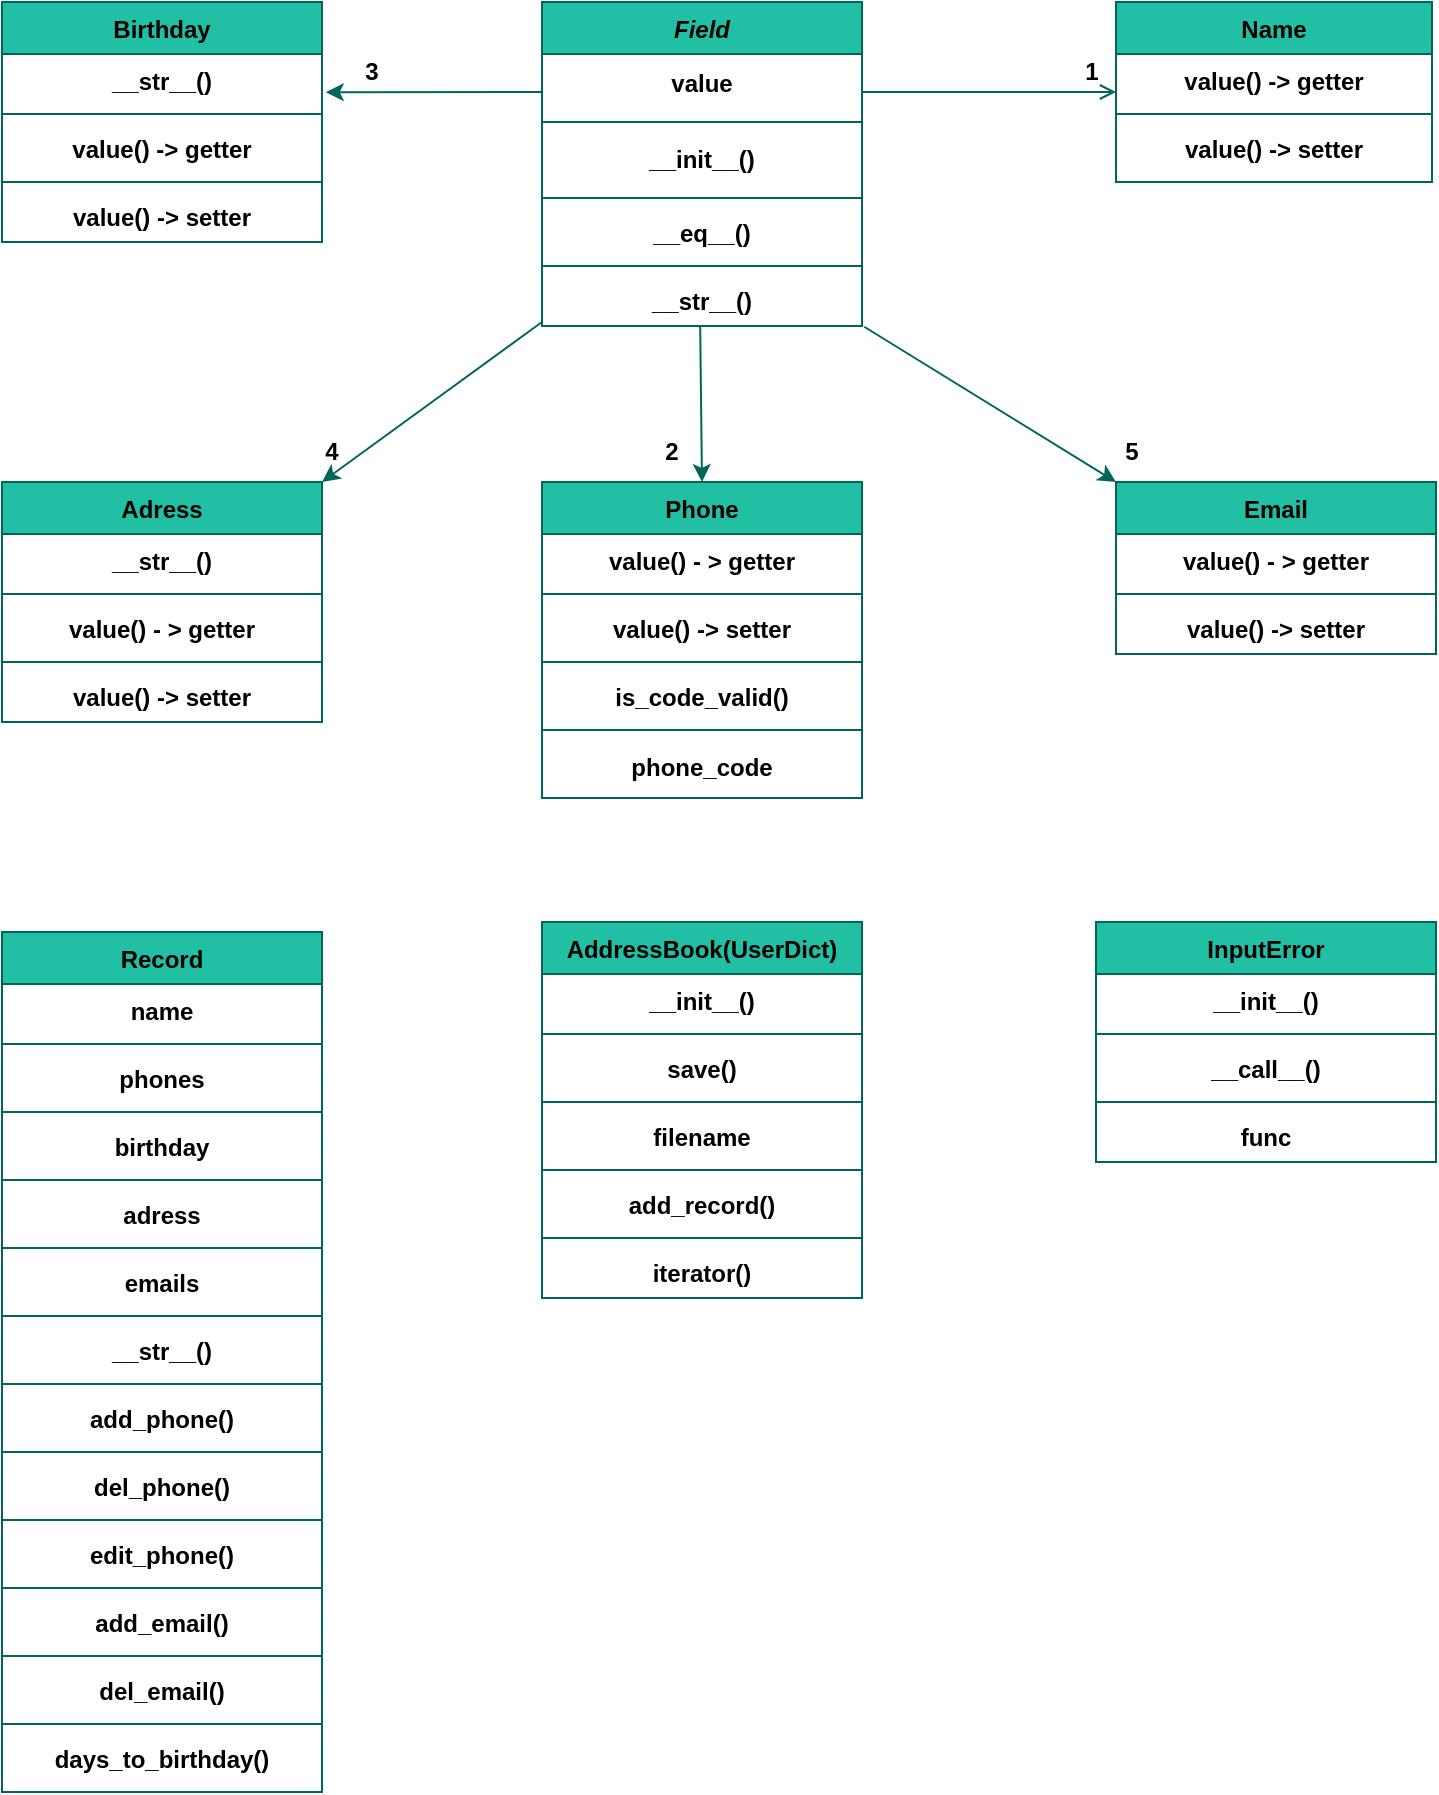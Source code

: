 <mxfile version="20.1.1" type="github" pages="2">
  <diagram id="C5RBs43oDa-KdzZeNtuy" name="adressbook">
    <mxGraphModel dx="1038" dy="579" grid="1" gridSize="10" guides="1" tooltips="1" connect="1" arrows="1" fold="1" page="1" pageScale="1" pageWidth="827" pageHeight="1169" math="0" shadow="0">
      <root>
        <mxCell id="WIyWlLk6GJQsqaUBKTNV-0" />
        <mxCell id="WIyWlLk6GJQsqaUBKTNV-1" parent="WIyWlLk6GJQsqaUBKTNV-0" />
        <mxCell id="zkfFHV4jXpPFQw0GAbJ--0" value="Field" style="swimlane;fontStyle=3;align=center;verticalAlign=top;childLayout=stackLayout;horizontal=1;startSize=26;horizontalStack=0;resizeParent=1;resizeLast=0;collapsible=1;marginBottom=0;rounded=0;shadow=0;strokeWidth=1;fillColor=#21C0A5;strokeColor=#006658;fontColor=#000000;" parent="WIyWlLk6GJQsqaUBKTNV-1" vertex="1">
          <mxGeometry x="380" y="120" width="160" height="162" as="geometry">
            <mxRectangle x="230" y="140" width="160" height="26" as="alternateBounds" />
          </mxGeometry>
        </mxCell>
        <mxCell id="pNJPkGUdPrsCtpf0vWuz-2" value="value" style="text;html=1;strokeColor=none;fillColor=none;align=center;verticalAlign=middle;whiteSpace=wrap;rounded=0;fontColor=#000000;fontStyle=1" parent="zkfFHV4jXpPFQw0GAbJ--0" vertex="1">
          <mxGeometry y="26" width="160" height="30" as="geometry" />
        </mxCell>
        <mxCell id="pNJPkGUdPrsCtpf0vWuz-9" value="" style="line;html=1;strokeWidth=1;align=left;verticalAlign=middle;spacingTop=-1;spacingLeft=3;spacingRight=3;rotatable=0;labelPosition=right;points=[];portConstraint=eastwest;fillColor=#21C0A5;strokeColor=#006658;fontColor=#000000;fontStyle=1" parent="zkfFHV4jXpPFQw0GAbJ--0" vertex="1">
          <mxGeometry y="56" width="160" height="8" as="geometry" />
        </mxCell>
        <mxCell id="pNJPkGUdPrsCtpf0vWuz-1" value="__init__()" style="text;html=1;strokeColor=none;fillColor=none;align=center;verticalAlign=middle;whiteSpace=wrap;rounded=0;fontColor=#000000;fontStyle=1" parent="zkfFHV4jXpPFQw0GAbJ--0" vertex="1">
          <mxGeometry y="64" width="160" height="30" as="geometry" />
        </mxCell>
        <mxCell id="pNJPkGUdPrsCtpf0vWuz-8" value="" style="line;html=1;strokeWidth=1;align=left;verticalAlign=middle;spacingTop=-1;spacingLeft=3;spacingRight=3;rotatable=0;labelPosition=right;points=[];portConstraint=eastwest;fillColor=#21C0A5;strokeColor=#006658;fontColor=#000000;fontStyle=1" parent="zkfFHV4jXpPFQw0GAbJ--0" vertex="1">
          <mxGeometry y="94" width="160" height="8" as="geometry" />
        </mxCell>
        <mxCell id="zkfFHV4jXpPFQw0GAbJ--3" value="__eq__()" style="text;align=center;verticalAlign=top;spacingLeft=4;spacingRight=4;overflow=hidden;rotatable=0;points=[[0,0.5],[1,0.5]];portConstraint=eastwest;rounded=0;shadow=0;html=0;fontColor=#000000;fontStyle=1" parent="zkfFHV4jXpPFQw0GAbJ--0" vertex="1">
          <mxGeometry y="102" width="160" height="26" as="geometry" />
        </mxCell>
        <mxCell id="pNJPkGUdPrsCtpf0vWuz-10" value="" style="line;html=1;strokeWidth=1;align=left;verticalAlign=middle;spacingTop=-1;spacingLeft=3;spacingRight=3;rotatable=0;labelPosition=right;points=[];portConstraint=eastwest;fillColor=#21C0A5;strokeColor=#006658;fontColor=#000000;fontStyle=1" parent="zkfFHV4jXpPFQw0GAbJ--0" vertex="1">
          <mxGeometry y="128" width="160" height="8" as="geometry" />
        </mxCell>
        <mxCell id="zkfFHV4jXpPFQw0GAbJ--1" value="__str__()" style="text;align=center;verticalAlign=top;spacingLeft=4;spacingRight=4;overflow=hidden;rotatable=0;points=[[0,0.5],[1,0.5]];portConstraint=eastwest;fontColor=#000000;fontStyle=1" parent="zkfFHV4jXpPFQw0GAbJ--0" vertex="1">
          <mxGeometry y="136" width="160" height="26" as="geometry" />
        </mxCell>
        <mxCell id="zkfFHV4jXpPFQw0GAbJ--6" value="Phone" style="swimlane;fontStyle=1;align=center;verticalAlign=top;childLayout=stackLayout;horizontal=1;startSize=26;horizontalStack=0;resizeParent=1;resizeLast=0;collapsible=1;marginBottom=0;rounded=0;shadow=0;strokeWidth=1;fillColor=#21C0A5;strokeColor=#006658;fontColor=#000000;" parent="WIyWlLk6GJQsqaUBKTNV-1" vertex="1">
          <mxGeometry x="380" y="360" width="160" height="158" as="geometry">
            <mxRectangle x="130" y="380" width="160" height="26" as="alternateBounds" />
          </mxGeometry>
        </mxCell>
        <mxCell id="zkfFHV4jXpPFQw0GAbJ--7" value="value() - &gt; getter" style="text;align=center;verticalAlign=top;spacingLeft=4;spacingRight=4;overflow=hidden;rotatable=0;points=[[0,0.5],[1,0.5]];portConstraint=eastwest;fontColor=#000000;fontStyle=1" parent="zkfFHV4jXpPFQw0GAbJ--6" vertex="1">
          <mxGeometry y="26" width="160" height="26" as="geometry" />
        </mxCell>
        <mxCell id="pNJPkGUdPrsCtpf0vWuz-11" value="" style="line;html=1;strokeWidth=1;align=left;verticalAlign=middle;spacingTop=-1;spacingLeft=3;spacingRight=3;rotatable=0;labelPosition=right;points=[];portConstraint=eastwest;fillColor=#21C0A5;strokeColor=#006658;fontColor=#000000;fontStyle=1" parent="zkfFHV4jXpPFQw0GAbJ--6" vertex="1">
          <mxGeometry y="52" width="160" height="8" as="geometry" />
        </mxCell>
        <mxCell id="zkfFHV4jXpPFQw0GAbJ--8" value="value() -&gt; setter" style="text;align=center;verticalAlign=top;spacingLeft=4;spacingRight=4;overflow=hidden;rotatable=0;points=[[0,0.5],[1,0.5]];portConstraint=eastwest;rounded=0;shadow=0;html=0;fontColor=#000000;fontStyle=1" parent="zkfFHV4jXpPFQw0GAbJ--6" vertex="1">
          <mxGeometry y="60" width="160" height="26" as="geometry" />
        </mxCell>
        <mxCell id="zkfFHV4jXpPFQw0GAbJ--9" value="" style="line;html=1;strokeWidth=1;align=left;verticalAlign=middle;spacingTop=-1;spacingLeft=3;spacingRight=3;rotatable=0;labelPosition=right;points=[];portConstraint=eastwest;fillColor=#21C0A5;strokeColor=#006658;fontColor=#000000;fontStyle=1" parent="zkfFHV4jXpPFQw0GAbJ--6" vertex="1">
          <mxGeometry y="86" width="160" height="8" as="geometry" />
        </mxCell>
        <mxCell id="pNJPkGUdPrsCtpf0vWuz-14" value="is_code_valid()" style="text;align=center;verticalAlign=top;spacingLeft=4;spacingRight=4;overflow=hidden;rotatable=0;points=[[0,0.5],[1,0.5]];portConstraint=eastwest;fontColor=#000000;fontStyle=1" parent="zkfFHV4jXpPFQw0GAbJ--6" vertex="1">
          <mxGeometry y="94" width="160" height="26" as="geometry" />
        </mxCell>
        <mxCell id="pNJPkGUdPrsCtpf0vWuz-55" value="" style="line;html=1;strokeWidth=1;align=left;verticalAlign=middle;spacingTop=-1;spacingLeft=3;spacingRight=3;rotatable=0;labelPosition=right;points=[];portConstraint=eastwest;fillColor=#21C0A5;strokeColor=#006658;fontColor=#000000;fontStyle=1" parent="zkfFHV4jXpPFQw0GAbJ--6" vertex="1">
          <mxGeometry y="120" width="160" height="8" as="geometry" />
        </mxCell>
        <mxCell id="pNJPkGUdPrsCtpf0vWuz-54" value="phone_code" style="text;html=1;strokeColor=none;fillColor=none;align=center;verticalAlign=middle;whiteSpace=wrap;rounded=0;sketch=0;fontColor=#000000;fontStyle=1" parent="zkfFHV4jXpPFQw0GAbJ--6" vertex="1">
          <mxGeometry y="128" width="160" height="30" as="geometry" />
        </mxCell>
        <mxCell id="zkfFHV4jXpPFQw0GAbJ--13" value="Birthday" style="swimlane;fontStyle=1;align=center;verticalAlign=top;childLayout=stackLayout;horizontal=1;startSize=26;horizontalStack=0;resizeParent=1;resizeLast=0;collapsible=1;marginBottom=0;rounded=0;shadow=0;strokeWidth=1;fillColor=#21C0A5;strokeColor=#006658;fontColor=#000000;" parent="WIyWlLk6GJQsqaUBKTNV-1" vertex="1">
          <mxGeometry x="110" y="120" width="160" height="120" as="geometry">
            <mxRectangle x="340" y="380" width="170" height="26" as="alternateBounds" />
          </mxGeometry>
        </mxCell>
        <mxCell id="zkfFHV4jXpPFQw0GAbJ--14" value="__str__()" style="text;align=center;verticalAlign=top;spacingLeft=4;spacingRight=4;overflow=hidden;rotatable=0;points=[[0,0.5],[1,0.5]];portConstraint=eastwest;fontColor=#000000;fontStyle=1" parent="zkfFHV4jXpPFQw0GAbJ--13" vertex="1">
          <mxGeometry y="26" width="160" height="26" as="geometry" />
        </mxCell>
        <mxCell id="zkfFHV4jXpPFQw0GAbJ--15" value="" style="line;html=1;strokeWidth=1;align=left;verticalAlign=middle;spacingTop=-1;spacingLeft=3;spacingRight=3;rotatable=0;labelPosition=right;points=[];portConstraint=eastwest;fillColor=#21C0A5;strokeColor=#006658;fontColor=#000000;fontStyle=1" parent="zkfFHV4jXpPFQw0GAbJ--13" vertex="1">
          <mxGeometry y="52" width="160" height="8" as="geometry" />
        </mxCell>
        <mxCell id="pNJPkGUdPrsCtpf0vWuz-23" value="value() -&gt; getter" style="text;align=center;verticalAlign=top;spacingLeft=4;spacingRight=4;overflow=hidden;rotatable=0;points=[[0,0.5],[1,0.5]];portConstraint=eastwest;fontColor=#000000;fontStyle=1" parent="zkfFHV4jXpPFQw0GAbJ--13" vertex="1">
          <mxGeometry y="60" width="160" height="26" as="geometry" />
        </mxCell>
        <mxCell id="pNJPkGUdPrsCtpf0vWuz-25" value="" style="line;html=1;strokeWidth=1;align=left;verticalAlign=middle;spacingTop=-1;spacingLeft=3;spacingRight=3;rotatable=0;labelPosition=right;points=[];portConstraint=eastwest;fillColor=#21C0A5;strokeColor=#006658;fontColor=#000000;fontStyle=1" parent="zkfFHV4jXpPFQw0GAbJ--13" vertex="1">
          <mxGeometry y="86" width="160" height="8" as="geometry" />
        </mxCell>
        <mxCell id="pNJPkGUdPrsCtpf0vWuz-24" value="value() -&gt; setter" style="text;align=center;verticalAlign=top;spacingLeft=4;spacingRight=4;overflow=hidden;rotatable=0;points=[[0,0.5],[1,0.5]];portConstraint=eastwest;fontColor=#000000;fontStyle=1" parent="zkfFHV4jXpPFQw0GAbJ--13" vertex="1">
          <mxGeometry y="94" width="160" height="26" as="geometry" />
        </mxCell>
        <mxCell id="zkfFHV4jXpPFQw0GAbJ--17" value="Name" style="swimlane;fontStyle=1;align=center;verticalAlign=top;childLayout=stackLayout;horizontal=1;startSize=26;horizontalStack=0;resizeParent=1;resizeLast=0;collapsible=1;marginBottom=0;rounded=0;shadow=0;strokeWidth=1;fillColor=#21C0A5;strokeColor=#006658;fontColor=#000000;" parent="WIyWlLk6GJQsqaUBKTNV-1" vertex="1">
          <mxGeometry x="667" y="120" width="158" height="90" as="geometry">
            <mxRectangle x="550" y="140" width="160" height="26" as="alternateBounds" />
          </mxGeometry>
        </mxCell>
        <mxCell id="zkfFHV4jXpPFQw0GAbJ--18" value="value() -&gt; getter" style="text;align=center;verticalAlign=top;spacingLeft=4;spacingRight=4;overflow=hidden;rotatable=0;points=[[0,0.5],[1,0.5]];portConstraint=eastwest;fontColor=#000000;fontStyle=1" parent="zkfFHV4jXpPFQw0GAbJ--17" vertex="1">
          <mxGeometry y="26" width="158" height="26" as="geometry" />
        </mxCell>
        <mxCell id="zkfFHV4jXpPFQw0GAbJ--23" value="" style="line;html=1;strokeWidth=1;align=left;verticalAlign=middle;spacingTop=-1;spacingLeft=3;spacingRight=3;rotatable=0;labelPosition=right;points=[];portConstraint=eastwest;fillColor=#21C0A5;strokeColor=#006658;fontColor=#000000;fontStyle=1" parent="zkfFHV4jXpPFQw0GAbJ--17" vertex="1">
          <mxGeometry y="52" width="158" height="8" as="geometry" />
        </mxCell>
        <mxCell id="zkfFHV4jXpPFQw0GAbJ--19" value="value() -&gt; setter" style="text;align=center;verticalAlign=top;spacingLeft=4;spacingRight=4;overflow=hidden;rotatable=0;points=[[0,0.5],[1,0.5]];portConstraint=eastwest;rounded=0;shadow=0;html=0;fontColor=#000000;fontStyle=1" parent="zkfFHV4jXpPFQw0GAbJ--17" vertex="1">
          <mxGeometry y="60" width="158" height="26" as="geometry" />
        </mxCell>
        <mxCell id="zkfFHV4jXpPFQw0GAbJ--26" value="" style="endArrow=open;shadow=0;strokeWidth=1;rounded=0;endFill=1;edgeStyle=elbowEdgeStyle;elbow=vertical;strokeColor=#006658;fontColor=#000000;fontStyle=1" parent="WIyWlLk6GJQsqaUBKTNV-1" source="zkfFHV4jXpPFQw0GAbJ--0" target="zkfFHV4jXpPFQw0GAbJ--17" edge="1">
          <mxGeometry x="0.5" y="41" relative="1" as="geometry">
            <mxPoint x="380" y="192" as="sourcePoint" />
            <mxPoint x="540" y="192" as="targetPoint" />
            <mxPoint x="-40" y="32" as="offset" />
          </mxGeometry>
        </mxCell>
        <mxCell id="zkfFHV4jXpPFQw0GAbJ--27" value="" style="resizable=0;align=left;verticalAlign=bottom;labelBackgroundColor=none;fontSize=12;fillColor=#21C0A5;strokeColor=#006658;fontColor=#000000;fontStyle=1" parent="zkfFHV4jXpPFQw0GAbJ--26" connectable="0" vertex="1">
          <mxGeometry x="-1" relative="1" as="geometry">
            <mxPoint y="4" as="offset" />
          </mxGeometry>
        </mxCell>
        <mxCell id="pNJPkGUdPrsCtpf0vWuz-12" value="2" style="text;html=1;strokeColor=none;fillColor=none;align=center;verticalAlign=middle;whiteSpace=wrap;rounded=0;fontColor=#000000;fontStyle=1" parent="WIyWlLk6GJQsqaUBKTNV-1" vertex="1">
          <mxGeometry x="440" y="340" width="10" height="10" as="geometry" />
        </mxCell>
        <mxCell id="pNJPkGUdPrsCtpf0vWuz-13" value="1" style="text;html=1;strokeColor=none;fillColor=none;align=center;verticalAlign=middle;whiteSpace=wrap;rounded=0;fontColor=#000000;fontStyle=1" parent="WIyWlLk6GJQsqaUBKTNV-1" vertex="1">
          <mxGeometry x="650" y="150" width="10" height="10" as="geometry" />
        </mxCell>
        <mxCell id="pNJPkGUdPrsCtpf0vWuz-27" value="" style="endArrow=classic;html=1;rounded=0;entryX=1.012;entryY=0.734;entryDx=0;entryDy=0;entryPerimeter=0;strokeColor=#006658;fontColor=#000000;fontStyle=1" parent="WIyWlLk6GJQsqaUBKTNV-1" target="zkfFHV4jXpPFQw0GAbJ--14" edge="1">
          <mxGeometry width="50" height="50" relative="1" as="geometry">
            <mxPoint x="380" y="165" as="sourcePoint" />
            <mxPoint x="334" y="164.63" as="targetPoint" />
          </mxGeometry>
        </mxCell>
        <mxCell id="pNJPkGUdPrsCtpf0vWuz-28" value="3" style="text;html=1;strokeColor=none;fillColor=none;align=center;verticalAlign=middle;whiteSpace=wrap;rounded=0;fontColor=#000000;fontStyle=1" parent="WIyWlLk6GJQsqaUBKTNV-1" vertex="1">
          <mxGeometry x="290" y="150" width="10" height="10" as="geometry" />
        </mxCell>
        <mxCell id="pNJPkGUdPrsCtpf0vWuz-31" value="" style="endArrow=classic;html=1;rounded=0;strokeColor=#006658;fontColor=#000000;entryX=1;entryY=0;entryDx=0;entryDy=0;fontStyle=1" parent="WIyWlLk6GJQsqaUBKTNV-1" target="pNJPkGUdPrsCtpf0vWuz-32" edge="1">
          <mxGeometry width="50" height="50" relative="1" as="geometry">
            <mxPoint x="380" y="280" as="sourcePoint" />
            <mxPoint x="300" y="360" as="targetPoint" />
          </mxGeometry>
        </mxCell>
        <mxCell id="pNJPkGUdPrsCtpf0vWuz-32" value="Adress" style="swimlane;fontStyle=1;align=center;verticalAlign=top;childLayout=stackLayout;horizontal=1;startSize=26;horizontalStack=0;resizeParent=1;resizeLast=0;collapsible=1;marginBottom=0;rounded=0;shadow=0;strokeWidth=1;fillColor=#21C0A5;strokeColor=#006658;fontColor=#000000;" parent="WIyWlLk6GJQsqaUBKTNV-1" vertex="1">
          <mxGeometry x="110" y="360" width="160" height="120" as="geometry">
            <mxRectangle x="130" y="380" width="160" height="26" as="alternateBounds" />
          </mxGeometry>
        </mxCell>
        <mxCell id="pNJPkGUdPrsCtpf0vWuz-36" value="__str__()" style="text;align=center;verticalAlign=top;spacingLeft=4;spacingRight=4;overflow=hidden;rotatable=0;points=[[0,0.5],[1,0.5]];portConstraint=eastwest;fontColor=#000000;fontStyle=1" parent="pNJPkGUdPrsCtpf0vWuz-32" vertex="1">
          <mxGeometry y="26" width="160" height="26" as="geometry" />
        </mxCell>
        <mxCell id="pNJPkGUdPrsCtpf0vWuz-38" value="" style="line;html=1;strokeWidth=1;align=left;verticalAlign=middle;spacingTop=-1;spacingLeft=3;spacingRight=3;rotatable=0;labelPosition=right;points=[];portConstraint=eastwest;fillColor=#21C0A5;strokeColor=#006658;fontColor=#000000;fontStyle=1" parent="pNJPkGUdPrsCtpf0vWuz-32" vertex="1">
          <mxGeometry y="52" width="160" height="8" as="geometry" />
        </mxCell>
        <mxCell id="pNJPkGUdPrsCtpf0vWuz-33" value="value() - &gt; getter" style="text;align=center;verticalAlign=top;spacingLeft=4;spacingRight=4;overflow=hidden;rotatable=0;points=[[0,0.5],[1,0.5]];portConstraint=eastwest;fontColor=#000000;fontStyle=1" parent="pNJPkGUdPrsCtpf0vWuz-32" vertex="1">
          <mxGeometry y="60" width="160" height="26" as="geometry" />
        </mxCell>
        <mxCell id="pNJPkGUdPrsCtpf0vWuz-35" value="" style="line;html=1;strokeWidth=1;align=left;verticalAlign=middle;spacingTop=-1;spacingLeft=3;spacingRight=3;rotatable=0;labelPosition=right;points=[];portConstraint=eastwest;fillColor=#21C0A5;strokeColor=#006658;fontColor=#000000;fontStyle=1" parent="pNJPkGUdPrsCtpf0vWuz-32" vertex="1">
          <mxGeometry y="86" width="160" height="8" as="geometry" />
        </mxCell>
        <mxCell id="pNJPkGUdPrsCtpf0vWuz-34" value="value() -&gt; setter" style="text;align=center;verticalAlign=top;spacingLeft=4;spacingRight=4;overflow=hidden;rotatable=0;points=[[0,0.5],[1,0.5]];portConstraint=eastwest;rounded=0;shadow=0;html=0;fontColor=#000000;fontStyle=1" parent="pNJPkGUdPrsCtpf0vWuz-32" vertex="1">
          <mxGeometry y="94" width="160" height="26" as="geometry" />
        </mxCell>
        <mxCell id="pNJPkGUdPrsCtpf0vWuz-39" value="Email" style="swimlane;fontStyle=1;align=center;verticalAlign=top;childLayout=stackLayout;horizontal=1;startSize=26;horizontalStack=0;resizeParent=1;resizeLast=0;collapsible=1;marginBottom=0;rounded=0;shadow=0;strokeWidth=1;fillColor=#21C0A5;strokeColor=#006658;fontColor=#000000;" parent="WIyWlLk6GJQsqaUBKTNV-1" vertex="1">
          <mxGeometry x="667" y="360" width="160" height="86" as="geometry">
            <mxRectangle x="130" y="380" width="160" height="26" as="alternateBounds" />
          </mxGeometry>
        </mxCell>
        <mxCell id="pNJPkGUdPrsCtpf0vWuz-40" value="value() - &gt; getter" style="text;align=center;verticalAlign=top;spacingLeft=4;spacingRight=4;overflow=hidden;rotatable=0;points=[[0,0.5],[1,0.5]];portConstraint=eastwest;fontColor=#000000;fontStyle=1" parent="pNJPkGUdPrsCtpf0vWuz-39" vertex="1">
          <mxGeometry y="26" width="160" height="26" as="geometry" />
        </mxCell>
        <mxCell id="pNJPkGUdPrsCtpf0vWuz-42" value="" style="line;html=1;strokeWidth=1;align=left;verticalAlign=middle;spacingTop=-1;spacingLeft=3;spacingRight=3;rotatable=0;labelPosition=right;points=[];portConstraint=eastwest;fillColor=#21C0A5;strokeColor=#006658;fontColor=#000000;fontStyle=1" parent="pNJPkGUdPrsCtpf0vWuz-39" vertex="1">
          <mxGeometry y="52" width="160" height="8" as="geometry" />
        </mxCell>
        <mxCell id="pNJPkGUdPrsCtpf0vWuz-41" value="value() -&gt; setter" style="text;align=center;verticalAlign=top;spacingLeft=4;spacingRight=4;overflow=hidden;rotatable=0;points=[[0,0.5],[1,0.5]];portConstraint=eastwest;rounded=0;shadow=0;html=0;fontColor=#000000;fontStyle=1" parent="pNJPkGUdPrsCtpf0vWuz-39" vertex="1">
          <mxGeometry y="60" width="160" height="26" as="geometry" />
        </mxCell>
        <mxCell id="pNJPkGUdPrsCtpf0vWuz-45" value="" style="endArrow=classic;html=1;rounded=0;entryX=0;entryY=0;entryDx=0;entryDy=0;strokeColor=#006658;fontColor=#000000;exitX=1.007;exitY=1.014;exitDx=0;exitDy=0;exitPerimeter=0;fontStyle=1" parent="WIyWlLk6GJQsqaUBKTNV-1" source="zkfFHV4jXpPFQw0GAbJ--1" target="pNJPkGUdPrsCtpf0vWuz-39" edge="1">
          <mxGeometry width="50" height="50" relative="1" as="geometry">
            <mxPoint x="574" y="280" as="sourcePoint" />
            <mxPoint x="634" y="360" as="targetPoint" />
            <Array as="points" />
          </mxGeometry>
        </mxCell>
        <mxCell id="pNJPkGUdPrsCtpf0vWuz-46" value="4" style="text;html=1;strokeColor=none;fillColor=none;align=center;verticalAlign=middle;whiteSpace=wrap;rounded=0;fontColor=#000000;fontStyle=1" parent="WIyWlLk6GJQsqaUBKTNV-1" vertex="1">
          <mxGeometry x="270" y="340" width="10" height="10" as="geometry" />
        </mxCell>
        <mxCell id="pNJPkGUdPrsCtpf0vWuz-47" value="5" style="text;html=1;strokeColor=none;fillColor=none;align=center;verticalAlign=middle;whiteSpace=wrap;rounded=0;fontColor=#000000;fontStyle=1" parent="WIyWlLk6GJQsqaUBKTNV-1" vertex="1">
          <mxGeometry x="670" y="340" width="10" height="10" as="geometry" />
        </mxCell>
        <mxCell id="pNJPkGUdPrsCtpf0vWuz-52" value="" style="endArrow=classic;html=1;rounded=1;sketch=0;fontColor=#000000;strokeColor=#006658;fillColor=#21C0A5;curved=0;entryX=0.5;entryY=0;entryDx=0;entryDy=0;fontStyle=1" parent="WIyWlLk6GJQsqaUBKTNV-1" target="zkfFHV4jXpPFQw0GAbJ--6" edge="1">
          <mxGeometry width="50" height="50" relative="1" as="geometry">
            <mxPoint x="459.09" y="282" as="sourcePoint" />
            <mxPoint x="459.09" y="353.455" as="targetPoint" />
          </mxGeometry>
        </mxCell>
        <mxCell id="pNJPkGUdPrsCtpf0vWuz-56" value="Record" style="swimlane;fontStyle=1;align=center;verticalAlign=top;childLayout=stackLayout;horizontal=1;startSize=26;horizontalStack=0;resizeParent=1;resizeLast=0;collapsible=1;marginBottom=0;rounded=0;shadow=0;strokeWidth=1;fillColor=#21C0A5;strokeColor=#006658;fontColor=#000000;" parent="WIyWlLk6GJQsqaUBKTNV-1" vertex="1">
          <mxGeometry x="110" y="585" width="160" height="430" as="geometry">
            <mxRectangle x="130" y="380" width="160" height="26" as="alternateBounds" />
          </mxGeometry>
        </mxCell>
        <mxCell id="pNJPkGUdPrsCtpf0vWuz-57" value="name" style="text;align=center;verticalAlign=top;spacingLeft=4;spacingRight=4;overflow=hidden;rotatable=0;points=[[0,0.5],[1,0.5]];portConstraint=eastwest;fontColor=#000000;fontStyle=1" parent="pNJPkGUdPrsCtpf0vWuz-56" vertex="1">
          <mxGeometry y="26" width="160" height="26" as="geometry" />
        </mxCell>
        <mxCell id="pNJPkGUdPrsCtpf0vWuz-64" value="" style="line;html=1;strokeWidth=1;align=left;verticalAlign=middle;spacingTop=-1;spacingLeft=3;spacingRight=3;rotatable=0;labelPosition=right;points=[];portConstraint=eastwest;fillColor=#21C0A5;strokeColor=#006658;fontColor=#000000;fontStyle=1" parent="pNJPkGUdPrsCtpf0vWuz-56" vertex="1">
          <mxGeometry y="52" width="160" height="8" as="geometry" />
        </mxCell>
        <mxCell id="pNJPkGUdPrsCtpf0vWuz-58" value="phones" style="text;align=center;verticalAlign=top;spacingLeft=4;spacingRight=4;overflow=hidden;rotatable=0;points=[[0,0.5],[1,0.5]];portConstraint=eastwest;rounded=0;shadow=0;html=0;fontColor=#000000;fontStyle=1" parent="pNJPkGUdPrsCtpf0vWuz-56" vertex="1">
          <mxGeometry y="60" width="160" height="26" as="geometry" />
        </mxCell>
        <mxCell id="pNJPkGUdPrsCtpf0vWuz-59" value="" style="line;html=1;strokeWidth=1;align=left;verticalAlign=middle;spacingTop=-1;spacingLeft=3;spacingRight=3;rotatable=0;labelPosition=right;points=[];portConstraint=eastwest;fillColor=#21C0A5;strokeColor=#006658;fontColor=#000000;fontStyle=1" parent="pNJPkGUdPrsCtpf0vWuz-56" vertex="1">
          <mxGeometry y="86" width="160" height="8" as="geometry" />
        </mxCell>
        <mxCell id="pNJPkGUdPrsCtpf0vWuz-60" value="birthday" style="text;align=center;verticalAlign=top;spacingLeft=4;spacingRight=4;overflow=hidden;rotatable=0;points=[[0,0.5],[1,0.5]];portConstraint=eastwest;fontColor=#000000;fontStyle=1" parent="pNJPkGUdPrsCtpf0vWuz-56" vertex="1">
          <mxGeometry y="94" width="160" height="26" as="geometry" />
        </mxCell>
        <mxCell id="pNJPkGUdPrsCtpf0vWuz-65" value="" style="line;html=1;strokeWidth=1;align=left;verticalAlign=middle;spacingTop=-1;spacingLeft=3;spacingRight=3;rotatable=0;labelPosition=right;points=[];portConstraint=eastwest;fillColor=#21C0A5;strokeColor=#006658;fontColor=#000000;fontStyle=1" parent="pNJPkGUdPrsCtpf0vWuz-56" vertex="1">
          <mxGeometry y="120" width="160" height="8" as="geometry" />
        </mxCell>
        <mxCell id="pNJPkGUdPrsCtpf0vWuz-61" value="adress" style="text;align=center;verticalAlign=top;spacingLeft=4;spacingRight=4;overflow=hidden;rotatable=0;points=[[0,0.5],[1,0.5]];portConstraint=eastwest;fontColor=#000000;fontStyle=1" parent="pNJPkGUdPrsCtpf0vWuz-56" vertex="1">
          <mxGeometry y="128" width="160" height="26" as="geometry" />
        </mxCell>
        <mxCell id="pNJPkGUdPrsCtpf0vWuz-66" value="" style="line;html=1;strokeWidth=1;align=left;verticalAlign=middle;spacingTop=-1;spacingLeft=3;spacingRight=3;rotatable=0;labelPosition=right;points=[];portConstraint=eastwest;fillColor=#21C0A5;strokeColor=#006658;fontColor=#000000;fontStyle=1" parent="pNJPkGUdPrsCtpf0vWuz-56" vertex="1">
          <mxGeometry y="154" width="160" height="8" as="geometry" />
        </mxCell>
        <mxCell id="pNJPkGUdPrsCtpf0vWuz-63" value="emails" style="text;align=center;verticalAlign=top;spacingLeft=4;spacingRight=4;overflow=hidden;rotatable=0;points=[[0,0.5],[1,0.5]];portConstraint=eastwest;fontColor=#000000;fontStyle=1" parent="pNJPkGUdPrsCtpf0vWuz-56" vertex="1">
          <mxGeometry y="162" width="160" height="26" as="geometry" />
        </mxCell>
        <mxCell id="pNJPkGUdPrsCtpf0vWuz-75" value="" style="line;html=1;strokeWidth=1;align=left;verticalAlign=middle;spacingTop=-1;spacingLeft=3;spacingRight=3;rotatable=0;labelPosition=right;points=[];portConstraint=eastwest;fillColor=#21C0A5;strokeColor=#006658;fontColor=#000000;fontStyle=1" parent="pNJPkGUdPrsCtpf0vWuz-56" vertex="1">
          <mxGeometry y="188" width="160" height="8" as="geometry" />
        </mxCell>
        <mxCell id="pNJPkGUdPrsCtpf0vWuz-68" value="__str__()" style="text;align=center;verticalAlign=top;spacingLeft=4;spacingRight=4;overflow=hidden;rotatable=0;points=[[0,0.5],[1,0.5]];portConstraint=eastwest;fontColor=#000000;fontStyle=1" parent="pNJPkGUdPrsCtpf0vWuz-56" vertex="1">
          <mxGeometry y="196" width="160" height="26" as="geometry" />
        </mxCell>
        <mxCell id="pNJPkGUdPrsCtpf0vWuz-76" value="" style="line;html=1;strokeWidth=1;align=left;verticalAlign=middle;spacingTop=-1;spacingLeft=3;spacingRight=3;rotatable=0;labelPosition=right;points=[];portConstraint=eastwest;fillColor=#21C0A5;strokeColor=#006658;fontColor=#000000;fontStyle=1" parent="pNJPkGUdPrsCtpf0vWuz-56" vertex="1">
          <mxGeometry y="222" width="160" height="8" as="geometry" />
        </mxCell>
        <mxCell id="pNJPkGUdPrsCtpf0vWuz-67" value="add_phone()" style="text;align=center;verticalAlign=top;spacingLeft=4;spacingRight=4;overflow=hidden;rotatable=0;points=[[0,0.5],[1,0.5]];portConstraint=eastwest;fontColor=#000000;fontStyle=1" parent="pNJPkGUdPrsCtpf0vWuz-56" vertex="1">
          <mxGeometry y="230" width="160" height="26" as="geometry" />
        </mxCell>
        <mxCell id="pNJPkGUdPrsCtpf0vWuz-77" value="" style="line;html=1;strokeWidth=1;align=left;verticalAlign=middle;spacingTop=-1;spacingLeft=3;spacingRight=3;rotatable=0;labelPosition=right;points=[];portConstraint=eastwest;fillColor=#21C0A5;strokeColor=#006658;fontColor=#000000;fontStyle=1" parent="pNJPkGUdPrsCtpf0vWuz-56" vertex="1">
          <mxGeometry y="256" width="160" height="8" as="geometry" />
        </mxCell>
        <mxCell id="pNJPkGUdPrsCtpf0vWuz-70" value="del_phone()" style="text;align=center;verticalAlign=top;spacingLeft=4;spacingRight=4;overflow=hidden;rotatable=0;points=[[0,0.5],[1,0.5]];portConstraint=eastwest;fontColor=#000000;fontStyle=1" parent="pNJPkGUdPrsCtpf0vWuz-56" vertex="1">
          <mxGeometry y="264" width="160" height="26" as="geometry" />
        </mxCell>
        <mxCell id="pNJPkGUdPrsCtpf0vWuz-78" value="" style="line;html=1;strokeWidth=1;align=left;verticalAlign=middle;spacingTop=-1;spacingLeft=3;spacingRight=3;rotatable=0;labelPosition=right;points=[];portConstraint=eastwest;fillColor=#21C0A5;strokeColor=#006658;fontColor=#000000;fontStyle=1" parent="pNJPkGUdPrsCtpf0vWuz-56" vertex="1">
          <mxGeometry y="290" width="160" height="8" as="geometry" />
        </mxCell>
        <mxCell id="pNJPkGUdPrsCtpf0vWuz-69" value="edit_phone()" style="text;align=center;verticalAlign=top;spacingLeft=4;spacingRight=4;overflow=hidden;rotatable=0;points=[[0,0.5],[1,0.5]];portConstraint=eastwest;fontColor=#000000;fontStyle=1" parent="pNJPkGUdPrsCtpf0vWuz-56" vertex="1">
          <mxGeometry y="298" width="160" height="26" as="geometry" />
        </mxCell>
        <mxCell id="pNJPkGUdPrsCtpf0vWuz-79" value="" style="line;html=1;strokeWidth=1;align=left;verticalAlign=middle;spacingTop=-1;spacingLeft=3;spacingRight=3;rotatable=0;labelPosition=right;points=[];portConstraint=eastwest;fillColor=#21C0A5;strokeColor=#006658;fontColor=#000000;fontStyle=1" parent="pNJPkGUdPrsCtpf0vWuz-56" vertex="1">
          <mxGeometry y="324" width="160" height="8" as="geometry" />
        </mxCell>
        <mxCell id="pNJPkGUdPrsCtpf0vWuz-71" value="add_email()" style="text;align=center;verticalAlign=top;spacingLeft=4;spacingRight=4;overflow=hidden;rotatable=0;points=[[0,0.5],[1,0.5]];portConstraint=eastwest;fontColor=#000000;fontStyle=1" parent="pNJPkGUdPrsCtpf0vWuz-56" vertex="1">
          <mxGeometry y="332" width="160" height="26" as="geometry" />
        </mxCell>
        <mxCell id="pNJPkGUdPrsCtpf0vWuz-80" value="" style="line;html=1;strokeWidth=1;align=left;verticalAlign=middle;spacingTop=-1;spacingLeft=3;spacingRight=3;rotatable=0;labelPosition=right;points=[];portConstraint=eastwest;fillColor=#21C0A5;strokeColor=#006658;fontColor=#000000;fontStyle=1" parent="pNJPkGUdPrsCtpf0vWuz-56" vertex="1">
          <mxGeometry y="358" width="160" height="8" as="geometry" />
        </mxCell>
        <mxCell id="pNJPkGUdPrsCtpf0vWuz-72" value="del_email()" style="text;align=center;verticalAlign=top;spacingLeft=4;spacingRight=4;overflow=hidden;rotatable=0;points=[[0,0.5],[1,0.5]];portConstraint=eastwest;fontColor=#000000;fontStyle=1" parent="pNJPkGUdPrsCtpf0vWuz-56" vertex="1">
          <mxGeometry y="366" width="160" height="26" as="geometry" />
        </mxCell>
        <mxCell id="pNJPkGUdPrsCtpf0vWuz-81" value="" style="line;html=1;strokeWidth=1;align=left;verticalAlign=middle;spacingTop=-1;spacingLeft=3;spacingRight=3;rotatable=0;labelPosition=right;points=[];portConstraint=eastwest;fillColor=#21C0A5;strokeColor=#006658;fontColor=#000000;fontStyle=1" parent="pNJPkGUdPrsCtpf0vWuz-56" vertex="1">
          <mxGeometry y="392" width="160" height="8" as="geometry" />
        </mxCell>
        <mxCell id="pNJPkGUdPrsCtpf0vWuz-74" value="days_to_birthday()" style="text;align=center;verticalAlign=top;spacingLeft=4;spacingRight=4;overflow=hidden;rotatable=0;points=[[0,0.5],[1,0.5]];portConstraint=eastwest;fontColor=#000000;fontStyle=1" parent="pNJPkGUdPrsCtpf0vWuz-56" vertex="1">
          <mxGeometry y="400" width="160" height="26" as="geometry" />
        </mxCell>
        <mxCell id="pNJPkGUdPrsCtpf0vWuz-82" value="AddressBook(UserDict)" style="swimlane;fontStyle=1;align=center;verticalAlign=top;childLayout=stackLayout;horizontal=1;startSize=26;horizontalStack=0;resizeParent=1;resizeLast=0;collapsible=1;marginBottom=0;rounded=0;shadow=0;strokeWidth=1;fillColor=#21C0A5;strokeColor=#006658;fontColor=#000000;" parent="WIyWlLk6GJQsqaUBKTNV-1" vertex="1">
          <mxGeometry x="380" y="580" width="160" height="188" as="geometry">
            <mxRectangle x="130" y="380" width="160" height="26" as="alternateBounds" />
          </mxGeometry>
        </mxCell>
        <mxCell id="pNJPkGUdPrsCtpf0vWuz-83" value="__init__()" style="text;align=center;verticalAlign=top;spacingLeft=4;spacingRight=4;overflow=hidden;rotatable=0;points=[[0,0.5],[1,0.5]];portConstraint=eastwest;fontColor=#000000;fontStyle=1" parent="pNJPkGUdPrsCtpf0vWuz-82" vertex="1">
          <mxGeometry y="26" width="160" height="26" as="geometry" />
        </mxCell>
        <mxCell id="pNJPkGUdPrsCtpf0vWuz-89" value="" style="line;html=1;strokeWidth=1;align=left;verticalAlign=middle;spacingTop=-1;spacingLeft=3;spacingRight=3;rotatable=0;labelPosition=right;points=[];portConstraint=eastwest;fillColor=#21C0A5;strokeColor=#006658;fontColor=#000000;fontStyle=1" parent="pNJPkGUdPrsCtpf0vWuz-82" vertex="1">
          <mxGeometry y="52" width="160" height="8" as="geometry" />
        </mxCell>
        <mxCell id="pNJPkGUdPrsCtpf0vWuz-84" value="save()" style="text;align=center;verticalAlign=top;spacingLeft=4;spacingRight=4;overflow=hidden;rotatable=0;points=[[0,0.5],[1,0.5]];portConstraint=eastwest;rounded=0;shadow=0;html=0;fontColor=#000000;fontStyle=1" parent="pNJPkGUdPrsCtpf0vWuz-82" vertex="1">
          <mxGeometry y="60" width="160" height="26" as="geometry" />
        </mxCell>
        <mxCell id="pNJPkGUdPrsCtpf0vWuz-85" value="" style="line;html=1;strokeWidth=1;align=left;verticalAlign=middle;spacingTop=-1;spacingLeft=3;spacingRight=3;rotatable=0;labelPosition=right;points=[];portConstraint=eastwest;fillColor=#21C0A5;strokeColor=#006658;fontColor=#000000;fontStyle=1" parent="pNJPkGUdPrsCtpf0vWuz-82" vertex="1">
          <mxGeometry y="86" width="160" height="8" as="geometry" />
        </mxCell>
        <mxCell id="pNJPkGUdPrsCtpf0vWuz-86" value="filename" style="text;align=center;verticalAlign=top;spacingLeft=4;spacingRight=4;overflow=hidden;rotatable=0;points=[[0,0.5],[1,0.5]];portConstraint=eastwest;fontColor=#000000;fontStyle=1" parent="pNJPkGUdPrsCtpf0vWuz-82" vertex="1">
          <mxGeometry y="94" width="160" height="26" as="geometry" />
        </mxCell>
        <mxCell id="pNJPkGUdPrsCtpf0vWuz-90" value="" style="line;html=1;strokeWidth=1;align=left;verticalAlign=middle;spacingTop=-1;spacingLeft=3;spacingRight=3;rotatable=0;labelPosition=right;points=[];portConstraint=eastwest;fillColor=#21C0A5;strokeColor=#006658;fontColor=#000000;fontStyle=1" parent="pNJPkGUdPrsCtpf0vWuz-82" vertex="1">
          <mxGeometry y="120" width="160" height="8" as="geometry" />
        </mxCell>
        <mxCell id="pNJPkGUdPrsCtpf0vWuz-87" value="add_record()" style="text;align=center;verticalAlign=top;spacingLeft=4;spacingRight=4;overflow=hidden;rotatable=0;points=[[0,0.5],[1,0.5]];portConstraint=eastwest;fontColor=#000000;fontStyle=1" parent="pNJPkGUdPrsCtpf0vWuz-82" vertex="1">
          <mxGeometry y="128" width="160" height="26" as="geometry" />
        </mxCell>
        <mxCell id="pNJPkGUdPrsCtpf0vWuz-91" value="" style="line;html=1;strokeWidth=1;align=left;verticalAlign=middle;spacingTop=-1;spacingLeft=3;spacingRight=3;rotatable=0;labelPosition=right;points=[];portConstraint=eastwest;fillColor=#21C0A5;strokeColor=#006658;fontColor=#000000;fontStyle=1" parent="pNJPkGUdPrsCtpf0vWuz-82" vertex="1">
          <mxGeometry y="154" width="160" height="8" as="geometry" />
        </mxCell>
        <mxCell id="pNJPkGUdPrsCtpf0vWuz-88" value="iterator()" style="text;align=center;verticalAlign=top;spacingLeft=4;spacingRight=4;overflow=hidden;rotatable=0;points=[[0,0.5],[1,0.5]];portConstraint=eastwest;fontColor=#000000;fontStyle=1" parent="pNJPkGUdPrsCtpf0vWuz-82" vertex="1">
          <mxGeometry y="162" width="160" height="26" as="geometry" />
        </mxCell>
        <mxCell id="pNJPkGUdPrsCtpf0vWuz-92" value="InputError" style="swimlane;fontStyle=1;align=center;verticalAlign=top;childLayout=stackLayout;horizontal=1;startSize=26;horizontalStack=0;resizeParent=1;resizeLast=0;collapsible=1;marginBottom=0;rounded=0;shadow=0;strokeWidth=1;fillColor=#21C0A5;strokeColor=#006658;fontColor=#000000;" parent="WIyWlLk6GJQsqaUBKTNV-1" vertex="1">
          <mxGeometry x="657" y="580" width="170" height="120" as="geometry">
            <mxRectangle x="130" y="380" width="160" height="26" as="alternateBounds" />
          </mxGeometry>
        </mxCell>
        <mxCell id="pNJPkGUdPrsCtpf0vWuz-93" value="__init__()" style="text;align=center;verticalAlign=top;spacingLeft=4;spacingRight=4;overflow=hidden;rotatable=0;points=[[0,0.5],[1,0.5]];portConstraint=eastwest;fontColor=#000000;fontStyle=1" parent="pNJPkGUdPrsCtpf0vWuz-92" vertex="1">
          <mxGeometry y="26" width="170" height="26" as="geometry" />
        </mxCell>
        <mxCell id="pNJPkGUdPrsCtpf0vWuz-98" value="" style="line;html=1;strokeWidth=1;align=left;verticalAlign=middle;spacingTop=-1;spacingLeft=3;spacingRight=3;rotatable=0;labelPosition=right;points=[];portConstraint=eastwest;fillColor=#21C0A5;strokeColor=#006658;fontColor=#000000;fontStyle=1" parent="pNJPkGUdPrsCtpf0vWuz-92" vertex="1">
          <mxGeometry y="52" width="170" height="8" as="geometry" />
        </mxCell>
        <mxCell id="pNJPkGUdPrsCtpf0vWuz-94" value="__call__()" style="text;align=center;verticalAlign=top;spacingLeft=4;spacingRight=4;overflow=hidden;rotatable=0;points=[[0,0.5],[1,0.5]];portConstraint=eastwest;rounded=0;shadow=0;html=0;fontColor=#000000;fontStyle=1" parent="pNJPkGUdPrsCtpf0vWuz-92" vertex="1">
          <mxGeometry y="60" width="170" height="26" as="geometry" />
        </mxCell>
        <mxCell id="pNJPkGUdPrsCtpf0vWuz-95" value="" style="line;html=1;strokeWidth=1;align=left;verticalAlign=middle;spacingTop=-1;spacingLeft=3;spacingRight=3;rotatable=0;labelPosition=right;points=[];portConstraint=eastwest;fillColor=#21C0A5;strokeColor=#006658;fontColor=#000000;fontStyle=1" parent="pNJPkGUdPrsCtpf0vWuz-92" vertex="1">
          <mxGeometry y="86" width="170" height="8" as="geometry" />
        </mxCell>
        <mxCell id="pNJPkGUdPrsCtpf0vWuz-96" value="func" style="text;align=center;verticalAlign=top;spacingLeft=4;spacingRight=4;overflow=hidden;rotatable=0;points=[[0,0.5],[1,0.5]];portConstraint=eastwest;fontColor=#000000;fontStyle=1" parent="pNJPkGUdPrsCtpf0vWuz-92" vertex="1">
          <mxGeometry y="94" width="170" height="26" as="geometry" />
        </mxCell>
      </root>
    </mxGraphModel>
  </diagram>
  <diagram id="u-BcNYPL3p04nUc49Dvd" name="notebook">
    <mxGraphModel dx="903" dy="503" grid="1" gridSize="10" guides="1" tooltips="1" connect="1" arrows="1" fold="1" page="1" pageScale="1" pageWidth="827" pageHeight="1169" math="0" shadow="0">
      <root>
        <mxCell id="0" />
        <mxCell id="1" parent="0" />
        <mxCell id="5JTD5iIu0MiNvIoOPMVO-1" value="Field" style="swimlane;fontStyle=3;align=center;verticalAlign=top;childLayout=stackLayout;horizontal=1;startSize=26;horizontalStack=0;resizeParent=1;resizeLast=0;collapsible=1;marginBottom=0;rounded=0;shadow=0;strokeWidth=1;fillColor=#21C0A5;strokeColor=#006658;fontColor=#000000;" vertex="1" parent="1">
          <mxGeometry x="334" y="190" width="176" height="298" as="geometry">
            <mxRectangle x="230" y="140" width="160" height="26" as="alternateBounds" />
          </mxGeometry>
        </mxCell>
        <mxCell id="5JTD5iIu0MiNvIoOPMVO-2" value="value" style="text;html=1;strokeColor=none;fillColor=none;align=center;verticalAlign=middle;whiteSpace=wrap;rounded=0;fontColor=#000000;fontStyle=1" vertex="1" parent="5JTD5iIu0MiNvIoOPMVO-1">
          <mxGeometry y="26" width="176" height="30" as="geometry" />
        </mxCell>
        <mxCell id="5JTD5iIu0MiNvIoOPMVO-3" value="" style="line;html=1;strokeWidth=1;align=left;verticalAlign=middle;spacingTop=-1;spacingLeft=3;spacingRight=3;rotatable=0;labelPosition=right;points=[];portConstraint=eastwest;fillColor=#21C0A5;strokeColor=#006658;fontColor=#000000;fontStyle=1" vertex="1" parent="5JTD5iIu0MiNvIoOPMVO-1">
          <mxGeometry y="56" width="176" height="8" as="geometry" />
        </mxCell>
        <mxCell id="5JTD5iIu0MiNvIoOPMVO-4" value="__init__()" style="text;html=1;strokeColor=none;fillColor=none;align=center;verticalAlign=middle;whiteSpace=wrap;rounded=0;fontColor=#000000;fontStyle=1" vertex="1" parent="5JTD5iIu0MiNvIoOPMVO-1">
          <mxGeometry y="64" width="176" height="30" as="geometry" />
        </mxCell>
        <mxCell id="5JTD5iIu0MiNvIoOPMVO-5" value="" style="line;html=1;strokeWidth=1;align=left;verticalAlign=middle;spacingTop=-1;spacingLeft=3;spacingRight=3;rotatable=0;labelPosition=right;points=[];portConstraint=eastwest;fillColor=#21C0A5;strokeColor=#006658;fontColor=#000000;fontStyle=1" vertex="1" parent="5JTD5iIu0MiNvIoOPMVO-1">
          <mxGeometry y="94" width="176" height="8" as="geometry" />
        </mxCell>
        <mxCell id="5JTD5iIu0MiNvIoOPMVO-6" value="__eq__()" style="text;align=center;verticalAlign=top;spacingLeft=4;spacingRight=4;overflow=hidden;rotatable=0;points=[[0,0.5],[1,0.5]];portConstraint=eastwest;rounded=0;shadow=0;html=0;fontColor=#000000;fontStyle=1" vertex="1" parent="5JTD5iIu0MiNvIoOPMVO-1">
          <mxGeometry y="102" width="176" height="26" as="geometry" />
        </mxCell>
        <mxCell id="5JTD5iIu0MiNvIoOPMVO-7" value="" style="line;html=1;strokeWidth=1;align=left;verticalAlign=middle;spacingTop=-1;spacingLeft=3;spacingRight=3;rotatable=0;labelPosition=right;points=[];portConstraint=eastwest;fillColor=#21C0A5;strokeColor=#006658;fontColor=#000000;fontStyle=1" vertex="1" parent="5JTD5iIu0MiNvIoOPMVO-1">
          <mxGeometry y="128" width="176" height="8" as="geometry" />
        </mxCell>
        <mxCell id="5JTD5iIu0MiNvIoOPMVO-8" value="__str__()" style="text;align=center;verticalAlign=top;spacingLeft=4;spacingRight=4;overflow=hidden;rotatable=0;points=[[0,0.5],[1,0.5]];portConstraint=eastwest;fontColor=#000000;fontStyle=1" vertex="1" parent="5JTD5iIu0MiNvIoOPMVO-1">
          <mxGeometry y="136" width="176" height="26" as="geometry" />
        </mxCell>
        <mxCell id="5JTD5iIu0MiNvIoOPMVO-35" value="" style="line;html=1;strokeWidth=1;align=left;verticalAlign=middle;spacingTop=-1;spacingLeft=3;spacingRight=3;rotatable=0;labelPosition=right;points=[];portConstraint=eastwest;fontStyle=1;fontColor=#000000;" vertex="1" parent="5JTD5iIu0MiNvIoOPMVO-1">
          <mxGeometry y="162" width="176" height="8" as="geometry" />
        </mxCell>
        <mxCell id="5JTD5iIu0MiNvIoOPMVO-31" value="__lt__()" style="text;align=center;verticalAlign=top;spacingLeft=4;spacingRight=4;overflow=hidden;rotatable=0;points=[[0,0.5],[1,0.5]];portConstraint=eastwest;fontColor=#000000;fontStyle=1" vertex="1" parent="5JTD5iIu0MiNvIoOPMVO-1">
          <mxGeometry y="170" width="176" height="26" as="geometry" />
        </mxCell>
        <mxCell id="5JTD5iIu0MiNvIoOPMVO-36" value="" style="line;html=1;strokeWidth=1;align=left;verticalAlign=middle;spacingTop=-1;spacingLeft=3;spacingRight=3;rotatable=0;labelPosition=right;points=[];portConstraint=eastwest;fontStyle=1;fontColor=#000000;" vertex="1" parent="5JTD5iIu0MiNvIoOPMVO-1">
          <mxGeometry y="196" width="176" height="8" as="geometry" />
        </mxCell>
        <mxCell id="5JTD5iIu0MiNvIoOPMVO-32" value="__gt__()" style="text;align=center;verticalAlign=top;spacingLeft=4;spacingRight=4;overflow=hidden;rotatable=0;points=[[0,0.5],[1,0.5]];portConstraint=eastwest;fontColor=#000000;fontStyle=1" vertex="1" parent="5JTD5iIu0MiNvIoOPMVO-1">
          <mxGeometry y="204" width="176" height="26" as="geometry" />
        </mxCell>
        <mxCell id="5JTD5iIu0MiNvIoOPMVO-37" value="" style="line;html=1;strokeWidth=1;align=left;verticalAlign=middle;spacingTop=-1;spacingLeft=3;spacingRight=3;rotatable=0;labelPosition=right;points=[];portConstraint=eastwest;fontStyle=1;fontColor=#000000;" vertex="1" parent="5JTD5iIu0MiNvIoOPMVO-1">
          <mxGeometry y="230" width="176" height="8" as="geometry" />
        </mxCell>
        <mxCell id="5JTD5iIu0MiNvIoOPMVO-33" value="__le__()" style="text;align=center;verticalAlign=top;spacingLeft=4;spacingRight=4;overflow=hidden;rotatable=0;points=[[0,0.5],[1,0.5]];portConstraint=eastwest;fontColor=#000000;fontStyle=1" vertex="1" parent="5JTD5iIu0MiNvIoOPMVO-1">
          <mxGeometry y="238" width="176" height="26" as="geometry" />
        </mxCell>
        <mxCell id="5JTD5iIu0MiNvIoOPMVO-38" value="" style="line;html=1;strokeWidth=1;align=left;verticalAlign=middle;spacingTop=-1;spacingLeft=3;spacingRight=3;rotatable=0;labelPosition=right;points=[];portConstraint=eastwest;fontStyle=1;fontColor=#000000;" vertex="1" parent="5JTD5iIu0MiNvIoOPMVO-1">
          <mxGeometry y="264" width="176" height="8" as="geometry" />
        </mxCell>
        <mxCell id="5JTD5iIu0MiNvIoOPMVO-34" value="__ge__()" style="text;align=center;verticalAlign=top;spacingLeft=4;spacingRight=4;overflow=hidden;rotatable=0;points=[[0,0.5],[1,0.5]];portConstraint=eastwest;fontColor=#000000;fontStyle=1" vertex="1" parent="5JTD5iIu0MiNvIoOPMVO-1">
          <mxGeometry y="272" width="176" height="26" as="geometry" />
        </mxCell>
        <mxCell id="5JTD5iIu0MiNvIoOPMVO-9" value="NoteBook(UserDict)" style="swimlane;fontStyle=1;align=center;verticalAlign=top;childLayout=stackLayout;horizontal=1;startSize=26;horizontalStack=0;resizeParent=1;resizeLast=0;collapsible=1;marginBottom=0;rounded=0;shadow=0;strokeWidth=1;fillColor=#21C0A5;strokeColor=#006658;fontColor=#000000;" vertex="1" parent="1">
          <mxGeometry x="590" y="700" width="170" height="160" as="geometry">
            <mxRectangle x="130" y="380" width="160" height="26" as="alternateBounds" />
          </mxGeometry>
        </mxCell>
        <mxCell id="5JTD5iIu0MiNvIoOPMVO-10" value="__init__()" style="text;align=center;verticalAlign=top;spacingLeft=4;spacingRight=4;overflow=hidden;rotatable=0;points=[[0,0.5],[1,0.5]];portConstraint=eastwest;fontColor=#000000;fontStyle=1" vertex="1" parent="5JTD5iIu0MiNvIoOPMVO-9">
          <mxGeometry y="26" width="170" height="26" as="geometry" />
        </mxCell>
        <mxCell id="5JTD5iIu0MiNvIoOPMVO-11" value="" style="line;html=1;strokeWidth=1;align=left;verticalAlign=middle;spacingTop=-1;spacingLeft=3;spacingRight=3;rotatable=0;labelPosition=right;points=[];portConstraint=eastwest;fillColor=#21C0A5;strokeColor=#006658;fontColor=#000000;fontStyle=1" vertex="1" parent="5JTD5iIu0MiNvIoOPMVO-9">
          <mxGeometry y="52" width="170" height="8" as="geometry" />
        </mxCell>
        <mxCell id="5JTD5iIu0MiNvIoOPMVO-12" value="save()" style="text;align=center;verticalAlign=top;spacingLeft=4;spacingRight=4;overflow=hidden;rotatable=0;points=[[0,0.5],[1,0.5]];portConstraint=eastwest;rounded=0;shadow=0;html=0;fontColor=#000000;fontStyle=1" vertex="1" parent="5JTD5iIu0MiNvIoOPMVO-9">
          <mxGeometry y="60" width="170" height="26" as="geometry" />
        </mxCell>
        <mxCell id="5JTD5iIu0MiNvIoOPMVO-13" value="" style="line;html=1;strokeWidth=1;align=left;verticalAlign=middle;spacingTop=-1;spacingLeft=3;spacingRight=3;rotatable=0;labelPosition=right;points=[];portConstraint=eastwest;fillColor=#21C0A5;strokeColor=#006658;fontColor=#000000;fontStyle=1" vertex="1" parent="5JTD5iIu0MiNvIoOPMVO-9">
          <mxGeometry y="86" width="170" height="8" as="geometry" />
        </mxCell>
        <mxCell id="5JTD5iIu0MiNvIoOPMVO-14" value="filename" style="text;align=center;verticalAlign=top;spacingLeft=4;spacingRight=4;overflow=hidden;rotatable=0;points=[[0,0.5],[1,0.5]];portConstraint=eastwest;fontColor=#000000;fontStyle=1" vertex="1" parent="5JTD5iIu0MiNvIoOPMVO-9">
          <mxGeometry y="94" width="170" height="26" as="geometry" />
        </mxCell>
        <mxCell id="5JTD5iIu0MiNvIoOPMVO-17" value="" style="line;html=1;strokeWidth=1;align=left;verticalAlign=middle;spacingTop=-1;spacingLeft=3;spacingRight=3;rotatable=0;labelPosition=right;points=[];portConstraint=eastwest;fillColor=#21C0A5;strokeColor=#006658;fontColor=#000000;fontStyle=1" vertex="1" parent="5JTD5iIu0MiNvIoOPMVO-9">
          <mxGeometry y="120" width="170" height="8" as="geometry" />
        </mxCell>
        <mxCell id="5JTD5iIu0MiNvIoOPMVO-18" value="iterator()" style="text;align=center;verticalAlign=top;spacingLeft=4;spacingRight=4;overflow=hidden;rotatable=0;points=[[0,0.5],[1,0.5]];portConstraint=eastwest;fontColor=#000000;fontStyle=1" vertex="1" parent="5JTD5iIu0MiNvIoOPMVO-9">
          <mxGeometry y="128" width="170" height="26" as="geometry" />
        </mxCell>
        <mxCell id="5JTD5iIu0MiNvIoOPMVO-19" value="ExecDate" style="swimlane;fontStyle=1;align=center;verticalAlign=top;childLayout=stackLayout;horizontal=1;startSize=26;horizontalStack=0;resizeParent=1;resizeLast=0;collapsible=1;marginBottom=0;rounded=0;shadow=0;strokeWidth=1;fillColor=#21C0A5;strokeColor=#006658;fontColor=#000000;" vertex="1" parent="1">
          <mxGeometry x="80" y="190" width="170" height="120" as="geometry">
            <mxRectangle x="130" y="380" width="160" height="26" as="alternateBounds" />
          </mxGeometry>
        </mxCell>
        <mxCell id="5JTD5iIu0MiNvIoOPMVO-20" value="__str__()" style="text;align=center;verticalAlign=top;spacingLeft=4;spacingRight=4;overflow=hidden;rotatable=0;points=[[0,0.5],[1,0.5]];portConstraint=eastwest;fontColor=#000000;fontStyle=1" vertex="1" parent="5JTD5iIu0MiNvIoOPMVO-19">
          <mxGeometry y="26" width="170" height="26" as="geometry" />
        </mxCell>
        <mxCell id="5JTD5iIu0MiNvIoOPMVO-21" value="" style="line;html=1;strokeWidth=1;align=left;verticalAlign=middle;spacingTop=-1;spacingLeft=3;spacingRight=3;rotatable=0;labelPosition=right;points=[];portConstraint=eastwest;fillColor=#21C0A5;strokeColor=#006658;fontColor=#000000;fontStyle=1" vertex="1" parent="5JTD5iIu0MiNvIoOPMVO-19">
          <mxGeometry y="52" width="170" height="8" as="geometry" />
        </mxCell>
        <mxCell id="5JTD5iIu0MiNvIoOPMVO-22" value="value() - &gt; getter" style="text;align=center;verticalAlign=top;spacingLeft=4;spacingRight=4;overflow=hidden;rotatable=0;points=[[0,0.5],[1,0.5]];portConstraint=eastwest;fontColor=#000000;fontStyle=1" vertex="1" parent="5JTD5iIu0MiNvIoOPMVO-19">
          <mxGeometry y="60" width="170" height="26" as="geometry" />
        </mxCell>
        <mxCell id="5JTD5iIu0MiNvIoOPMVO-23" value="" style="line;html=1;strokeWidth=1;align=left;verticalAlign=middle;spacingTop=-1;spacingLeft=3;spacingRight=3;rotatable=0;labelPosition=right;points=[];portConstraint=eastwest;fillColor=#21C0A5;strokeColor=#006658;fontColor=#000000;fontStyle=1" vertex="1" parent="5JTD5iIu0MiNvIoOPMVO-19">
          <mxGeometry y="86" width="170" height="8" as="geometry" />
        </mxCell>
        <mxCell id="5JTD5iIu0MiNvIoOPMVO-24" value="value() -&gt; setter" style="text;align=center;verticalAlign=top;spacingLeft=4;spacingRight=4;overflow=hidden;rotatable=0;points=[[0,0.5],[1,0.5]];portConstraint=eastwest;rounded=0;shadow=0;html=0;fontColor=#000000;fontStyle=1" vertex="1" parent="5JTD5iIu0MiNvIoOPMVO-19">
          <mxGeometry y="94" width="170" height="26" as="geometry" />
        </mxCell>
        <mxCell id="5JTD5iIu0MiNvIoOPMVO-25" value="InputError" style="swimlane;fontStyle=1;align=center;verticalAlign=top;childLayout=stackLayout;horizontal=1;startSize=26;horizontalStack=0;resizeParent=1;resizeLast=0;collapsible=1;marginBottom=0;rounded=0;shadow=0;strokeWidth=1;fillColor=#21C0A5;strokeColor=#006658;fontColor=#000000;" vertex="1" parent="1">
          <mxGeometry x="334" y="730" width="176" height="120" as="geometry">
            <mxRectangle x="130" y="380" width="160" height="26" as="alternateBounds" />
          </mxGeometry>
        </mxCell>
        <mxCell id="5JTD5iIu0MiNvIoOPMVO-26" value="__init__()" style="text;align=center;verticalAlign=top;spacingLeft=4;spacingRight=4;overflow=hidden;rotatable=0;points=[[0,0.5],[1,0.5]];portConstraint=eastwest;fontColor=#000000;fontStyle=1" vertex="1" parent="5JTD5iIu0MiNvIoOPMVO-25">
          <mxGeometry y="26" width="176" height="26" as="geometry" />
        </mxCell>
        <mxCell id="5JTD5iIu0MiNvIoOPMVO-27" value="" style="line;html=1;strokeWidth=1;align=left;verticalAlign=middle;spacingTop=-1;spacingLeft=3;spacingRight=3;rotatable=0;labelPosition=right;points=[];portConstraint=eastwest;fillColor=#21C0A5;strokeColor=#006658;fontColor=#000000;fontStyle=1" vertex="1" parent="5JTD5iIu0MiNvIoOPMVO-25">
          <mxGeometry y="52" width="176" height="8" as="geometry" />
        </mxCell>
        <mxCell id="5JTD5iIu0MiNvIoOPMVO-28" value="__call__()" style="text;align=center;verticalAlign=top;spacingLeft=4;spacingRight=4;overflow=hidden;rotatable=0;points=[[0,0.5],[1,0.5]];portConstraint=eastwest;rounded=0;shadow=0;html=0;fontColor=#000000;fontStyle=1" vertex="1" parent="5JTD5iIu0MiNvIoOPMVO-25">
          <mxGeometry y="60" width="176" height="26" as="geometry" />
        </mxCell>
        <mxCell id="5JTD5iIu0MiNvIoOPMVO-29" value="" style="line;html=1;strokeWidth=1;align=left;verticalAlign=middle;spacingTop=-1;spacingLeft=3;spacingRight=3;rotatable=0;labelPosition=right;points=[];portConstraint=eastwest;fillColor=#21C0A5;strokeColor=#006658;fontColor=#000000;fontStyle=1" vertex="1" parent="5JTD5iIu0MiNvIoOPMVO-25">
          <mxGeometry y="86" width="176" height="8" as="geometry" />
        </mxCell>
        <mxCell id="5JTD5iIu0MiNvIoOPMVO-30" value="func" style="text;align=center;verticalAlign=top;spacingLeft=4;spacingRight=4;overflow=hidden;rotatable=0;points=[[0,0.5],[1,0.5]];portConstraint=eastwest;fontColor=#000000;fontStyle=1" vertex="1" parent="5JTD5iIu0MiNvIoOPMVO-25">
          <mxGeometry y="94" width="176" height="26" as="geometry" />
        </mxCell>
        <mxCell id="EjseAsPSy5GaD7T-eDMy-1" value="" style="endArrow=classic;html=1;rounded=1;sketch=0;fontColor=#000000;strokeColor=#006658;fillColor=#21C0A5;curved=0;exitX=0;exitY=0.5;exitDx=0;exitDy=0;fontStyle=1" edge="1" parent="1" source="5JTD5iIu0MiNvIoOPMVO-2">
          <mxGeometry width="50" height="50" relative="1" as="geometry">
            <mxPoint x="330" y="230" as="sourcePoint" />
            <mxPoint x="250" y="230" as="targetPoint" />
          </mxGeometry>
        </mxCell>
        <mxCell id="EjseAsPSy5GaD7T-eDMy-2" value="Tag" style="swimlane;fontStyle=1;align=center;verticalAlign=top;childLayout=stackLayout;horizontal=1;startSize=26;horizontalStack=0;resizeParent=1;resizeLast=0;collapsible=1;marginBottom=0;rounded=0;shadow=0;strokeWidth=1;fillColor=#21C0A5;strokeColor=#006658;fontColor=#000000;" vertex="1" parent="1">
          <mxGeometry x="590" y="190" width="170" height="120" as="geometry">
            <mxRectangle x="130" y="380" width="160" height="26" as="alternateBounds" />
          </mxGeometry>
        </mxCell>
        <mxCell id="EjseAsPSy5GaD7T-eDMy-3" value="__str__()" style="text;align=center;verticalAlign=top;spacingLeft=4;spacingRight=4;overflow=hidden;rotatable=0;points=[[0,0.5],[1,0.5]];portConstraint=eastwest;fontColor=#000000;fontStyle=1" vertex="1" parent="EjseAsPSy5GaD7T-eDMy-2">
          <mxGeometry y="26" width="170" height="26" as="geometry" />
        </mxCell>
        <mxCell id="EjseAsPSy5GaD7T-eDMy-4" value="" style="line;html=1;strokeWidth=1;align=left;verticalAlign=middle;spacingTop=-1;spacingLeft=3;spacingRight=3;rotatable=0;labelPosition=right;points=[];portConstraint=eastwest;fillColor=#21C0A5;strokeColor=#006658;fontColor=#000000;fontStyle=1" vertex="1" parent="EjseAsPSy5GaD7T-eDMy-2">
          <mxGeometry y="52" width="170" height="8" as="geometry" />
        </mxCell>
        <mxCell id="EjseAsPSy5GaD7T-eDMy-5" value="value() - &gt; getter" style="text;align=center;verticalAlign=top;spacingLeft=4;spacingRight=4;overflow=hidden;rotatable=0;points=[[0,0.5],[1,0.5]];portConstraint=eastwest;fontColor=#000000;fontStyle=1" vertex="1" parent="EjseAsPSy5GaD7T-eDMy-2">
          <mxGeometry y="60" width="170" height="26" as="geometry" />
        </mxCell>
        <mxCell id="EjseAsPSy5GaD7T-eDMy-6" value="" style="line;html=1;strokeWidth=1;align=left;verticalAlign=middle;spacingTop=-1;spacingLeft=3;spacingRight=3;rotatable=0;labelPosition=right;points=[];portConstraint=eastwest;fillColor=#21C0A5;strokeColor=#006658;fontColor=#000000;fontStyle=1" vertex="1" parent="EjseAsPSy5GaD7T-eDMy-2">
          <mxGeometry y="86" width="170" height="8" as="geometry" />
        </mxCell>
        <mxCell id="EjseAsPSy5GaD7T-eDMy-7" value="value() -&gt; setter" style="text;align=center;verticalAlign=top;spacingLeft=4;spacingRight=4;overflow=hidden;rotatable=0;points=[[0,0.5],[1,0.5]];portConstraint=eastwest;rounded=0;shadow=0;html=0;fontColor=#000000;fontStyle=1" vertex="1" parent="EjseAsPSy5GaD7T-eDMy-2">
          <mxGeometry y="94" width="170" height="26" as="geometry" />
        </mxCell>
        <mxCell id="EjseAsPSy5GaD7T-eDMy-12" value="" style="endArrow=classic;html=1;rounded=1;sketch=0;fontColor=#000000;strokeColor=#006658;fillColor=#21C0A5;curved=0;entryX=0;entryY=0.5;entryDx=0;entryDy=0;fontStyle=1" edge="1" parent="1" target="EjseAsPSy5GaD7T-eDMy-3">
          <mxGeometry width="50" height="50" relative="1" as="geometry">
            <mxPoint x="510" y="229" as="sourcePoint" />
            <mxPoint x="564" y="230" as="targetPoint" />
          </mxGeometry>
        </mxCell>
        <mxCell id="EjseAsPSy5GaD7T-eDMy-13" value="1" style="text;html=1;strokeColor=none;fillColor=none;align=center;verticalAlign=middle;whiteSpace=wrap;rounded=0;sketch=0;fontColor=#000000;fontStyle=1" vertex="1" parent="1">
          <mxGeometry x="260" y="210" width="10" height="10" as="geometry" />
        </mxCell>
        <mxCell id="EjseAsPSy5GaD7T-eDMy-14" value="2" style="text;html=1;strokeColor=none;fillColor=none;align=center;verticalAlign=middle;whiteSpace=wrap;rounded=0;sketch=0;fontColor=#000000;fontStyle=1" vertex="1" parent="1">
          <mxGeometry x="560" y="210" width="10" height="10" as="geometry" />
        </mxCell>
        <mxCell id="EjseAsPSy5GaD7T-eDMy-15" value="Text" style="swimlane;fontStyle=1;align=center;verticalAlign=top;childLayout=stackLayout;horizontal=1;startSize=26;horizontalStack=0;resizeParent=1;resizeLast=0;collapsible=1;marginBottom=0;rounded=0;shadow=0;strokeWidth=1;fillColor=#21C0A5;strokeColor=#006658;fontColor=#000000;" vertex="1" parent="1">
          <mxGeometry x="334" y="560" width="176" height="120" as="geometry">
            <mxRectangle x="130" y="380" width="160" height="26" as="alternateBounds" />
          </mxGeometry>
        </mxCell>
        <mxCell id="EjseAsPSy5GaD7T-eDMy-16" value="__str__()" style="text;align=center;verticalAlign=top;spacingLeft=4;spacingRight=4;overflow=hidden;rotatable=0;points=[[0,0.5],[1,0.5]];portConstraint=eastwest;fontColor=#000000;fontStyle=1" vertex="1" parent="EjseAsPSy5GaD7T-eDMy-15">
          <mxGeometry y="26" width="176" height="26" as="geometry" />
        </mxCell>
        <mxCell id="EjseAsPSy5GaD7T-eDMy-17" value="" style="line;html=1;strokeWidth=1;align=left;verticalAlign=middle;spacingTop=-1;spacingLeft=3;spacingRight=3;rotatable=0;labelPosition=right;points=[];portConstraint=eastwest;fillColor=#21C0A5;strokeColor=#006658;fontColor=#000000;fontStyle=1" vertex="1" parent="EjseAsPSy5GaD7T-eDMy-15">
          <mxGeometry y="52" width="176" height="8" as="geometry" />
        </mxCell>
        <mxCell id="EjseAsPSy5GaD7T-eDMy-18" value="value() - &gt; getter" style="text;align=center;verticalAlign=top;spacingLeft=4;spacingRight=4;overflow=hidden;rotatable=0;points=[[0,0.5],[1,0.5]];portConstraint=eastwest;fontColor=#000000;fontStyle=1" vertex="1" parent="EjseAsPSy5GaD7T-eDMy-15">
          <mxGeometry y="60" width="176" height="26" as="geometry" />
        </mxCell>
        <mxCell id="EjseAsPSy5GaD7T-eDMy-19" value="" style="line;html=1;strokeWidth=1;align=left;verticalAlign=middle;spacingTop=-1;spacingLeft=3;spacingRight=3;rotatable=0;labelPosition=right;points=[];portConstraint=eastwest;fillColor=#21C0A5;strokeColor=#006658;fontColor=#000000;fontStyle=1" vertex="1" parent="EjseAsPSy5GaD7T-eDMy-15">
          <mxGeometry y="86" width="176" height="8" as="geometry" />
        </mxCell>
        <mxCell id="EjseAsPSy5GaD7T-eDMy-20" value="value() -&gt; setter" style="text;align=center;verticalAlign=top;spacingLeft=4;spacingRight=4;overflow=hidden;rotatable=0;points=[[0,0.5],[1,0.5]];portConstraint=eastwest;rounded=0;shadow=0;html=0;fontColor=#000000;fontStyle=1" vertex="1" parent="EjseAsPSy5GaD7T-eDMy-15">
          <mxGeometry y="94" width="176" height="26" as="geometry" />
        </mxCell>
        <mxCell id="EjseAsPSy5GaD7T-eDMy-21" value="" style="endArrow=classic;html=1;rounded=1;sketch=0;fontColor=#000000;strokeColor=#006658;fillColor=#21C0A5;curved=0;exitX=0;exitY=0.5;exitDx=0;exitDy=0;fontStyle=1" edge="1" parent="1">
          <mxGeometry width="50" height="50" relative="1" as="geometry">
            <mxPoint x="420" y="488" as="sourcePoint" />
            <mxPoint x="420" y="560" as="targetPoint" />
          </mxGeometry>
        </mxCell>
        <mxCell id="EjseAsPSy5GaD7T-eDMy-22" value="3" style="text;html=1;strokeColor=none;fillColor=none;align=center;verticalAlign=middle;whiteSpace=wrap;rounded=0;sketch=0;fontColor=#000000;fontStyle=1" vertex="1" parent="1">
          <mxGeometry x="400" y="540" width="10" height="10" as="geometry" />
        </mxCell>
        <mxCell id="PSTiYuwyGDcn3rw7qnqX-1" value="Note" style="swimlane;fontStyle=1;align=center;verticalAlign=top;childLayout=stackLayout;horizontal=1;startSize=26;horizontalStack=0;resizeParent=1;resizeLast=0;collapsible=1;marginBottom=0;rounded=0;shadow=0;strokeWidth=1;fillColor=#21C0A5;strokeColor=#006658;fontColor=#000000;" vertex="1" parent="1">
          <mxGeometry x="80" y="700" width="170" height="264" as="geometry">
            <mxRectangle x="130" y="380" width="160" height="26" as="alternateBounds" />
          </mxGeometry>
        </mxCell>
        <mxCell id="PSTiYuwyGDcn3rw7qnqX-2" value="id" style="text;align=center;verticalAlign=top;spacingLeft=4;spacingRight=4;overflow=hidden;rotatable=0;points=[[0,0.5],[1,0.5]];portConstraint=eastwest;fontColor=#000000;fontStyle=1" vertex="1" parent="PSTiYuwyGDcn3rw7qnqX-1">
          <mxGeometry y="26" width="170" height="26" as="geometry" />
        </mxCell>
        <mxCell id="PSTiYuwyGDcn3rw7qnqX-3" value="" style="line;html=1;strokeWidth=1;align=left;verticalAlign=middle;spacingTop=-1;spacingLeft=3;spacingRight=3;rotatable=0;labelPosition=right;points=[];portConstraint=eastwest;fillColor=#21C0A5;strokeColor=#006658;fontColor=#000000;fontStyle=1" vertex="1" parent="PSTiYuwyGDcn3rw7qnqX-1">
          <mxGeometry y="52" width="170" height="8" as="geometry" />
        </mxCell>
        <mxCell id="PSTiYuwyGDcn3rw7qnqX-4" value="is_done" style="text;align=center;verticalAlign=top;spacingLeft=4;spacingRight=4;overflow=hidden;rotatable=0;points=[[0,0.5],[1,0.5]];portConstraint=eastwest;rounded=0;shadow=0;html=0;fontColor=#000000;fontStyle=1" vertex="1" parent="PSTiYuwyGDcn3rw7qnqX-1">
          <mxGeometry y="60" width="170" height="26" as="geometry" />
        </mxCell>
        <mxCell id="PSTiYuwyGDcn3rw7qnqX-5" value="" style="line;html=1;strokeWidth=1;align=left;verticalAlign=middle;spacingTop=-1;spacingLeft=3;spacingRight=3;rotatable=0;labelPosition=right;points=[];portConstraint=eastwest;fillColor=#21C0A5;strokeColor=#006658;fontColor=#000000;fontStyle=1" vertex="1" parent="PSTiYuwyGDcn3rw7qnqX-1">
          <mxGeometry y="86" width="170" height="8" as="geometry" />
        </mxCell>
        <mxCell id="PSTiYuwyGDcn3rw7qnqX-6" value="exec_date" style="text;align=center;verticalAlign=top;spacingLeft=4;spacingRight=4;overflow=hidden;rotatable=0;points=[[0,0.5],[1,0.5]];portConstraint=eastwest;fontColor=#000000;fontStyle=1" vertex="1" parent="PSTiYuwyGDcn3rw7qnqX-1">
          <mxGeometry y="94" width="170" height="26" as="geometry" />
        </mxCell>
        <mxCell id="PSTiYuwyGDcn3rw7qnqX-7" value="" style="line;html=1;strokeWidth=1;align=left;verticalAlign=middle;spacingTop=-1;spacingLeft=3;spacingRight=3;rotatable=0;labelPosition=right;points=[];portConstraint=eastwest;fillColor=#21C0A5;strokeColor=#006658;fontColor=#000000;fontStyle=1" vertex="1" parent="PSTiYuwyGDcn3rw7qnqX-1">
          <mxGeometry y="120" width="170" height="8" as="geometry" />
        </mxCell>
        <mxCell id="PSTiYuwyGDcn3rw7qnqX-8" value="tags" style="text;align=center;verticalAlign=top;spacingLeft=4;spacingRight=4;overflow=hidden;rotatable=0;points=[[0,0.5],[1,0.5]];portConstraint=eastwest;fontColor=#000000;fontStyle=1" vertex="1" parent="PSTiYuwyGDcn3rw7qnqX-1">
          <mxGeometry y="128" width="170" height="26" as="geometry" />
        </mxCell>
        <mxCell id="PSTiYuwyGDcn3rw7qnqX-9" value="" style="line;html=1;strokeWidth=1;align=left;verticalAlign=middle;spacingTop=-1;spacingLeft=3;spacingRight=3;rotatable=0;labelPosition=right;points=[];portConstraint=eastwest;fillColor=#21C0A5;strokeColor=#006658;fontColor=#000000;fontStyle=1" vertex="1" parent="PSTiYuwyGDcn3rw7qnqX-1">
          <mxGeometry y="154" width="170" height="8" as="geometry" />
        </mxCell>
        <mxCell id="PSTiYuwyGDcn3rw7qnqX-10" value="text" style="text;align=center;verticalAlign=top;spacingLeft=4;spacingRight=4;overflow=hidden;rotatable=0;points=[[0,0.5],[1,0.5]];portConstraint=eastwest;fontColor=#000000;fontStyle=1" vertex="1" parent="PSTiYuwyGDcn3rw7qnqX-1">
          <mxGeometry y="162" width="170" height="26" as="geometry" />
        </mxCell>
        <mxCell id="PSTiYuwyGDcn3rw7qnqX-11" value="" style="line;html=1;strokeWidth=1;align=left;verticalAlign=middle;spacingTop=-1;spacingLeft=3;spacingRight=3;rotatable=0;labelPosition=right;points=[];portConstraint=eastwest;fillColor=#21C0A5;strokeColor=#006658;fontColor=#000000;fontStyle=1" vertex="1" parent="PSTiYuwyGDcn3rw7qnqX-1">
          <mxGeometry y="188" width="170" height="8" as="geometry" />
        </mxCell>
        <mxCell id="PSTiYuwyGDcn3rw7qnqX-12" value="__str__()" style="text;align=center;verticalAlign=top;spacingLeft=4;spacingRight=4;overflow=hidden;rotatable=0;points=[[0,0.5],[1,0.5]];portConstraint=eastwest;fontColor=#000000;fontStyle=1" vertex="1" parent="PSTiYuwyGDcn3rw7qnqX-1">
          <mxGeometry y="196" width="170" height="26" as="geometry" />
        </mxCell>
        <mxCell id="PSTiYuwyGDcn3rw7qnqX-13" value="" style="line;html=1;strokeWidth=1;align=left;verticalAlign=middle;spacingTop=-1;spacingLeft=3;spacingRight=3;rotatable=0;labelPosition=right;points=[];portConstraint=eastwest;fillColor=#21C0A5;strokeColor=#006658;fontColor=#000000;fontStyle=1" vertex="1" parent="PSTiYuwyGDcn3rw7qnqX-1">
          <mxGeometry y="222" width="170" height="8" as="geometry" />
        </mxCell>
        <mxCell id="PSTiYuwyGDcn3rw7qnqX-14" value="hyphenation_string" style="text;align=center;verticalAlign=top;spacingLeft=4;spacingRight=4;overflow=hidden;rotatable=0;points=[[0,0.5],[1,0.5]];portConstraint=eastwest;fontColor=#000000;fontStyle=1" vertex="1" parent="PSTiYuwyGDcn3rw7qnqX-1">
          <mxGeometry y="230" width="170" height="26" as="geometry" />
        </mxCell>
      </root>
    </mxGraphModel>
  </diagram>
</mxfile>

